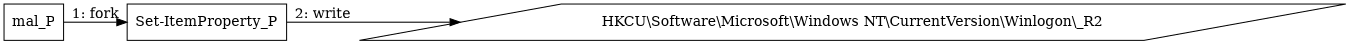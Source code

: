 digraph "T1547.004" {
rankdir="LR"
size="9"
fixedsize="false"
splines="true"
nodesep=0.3
ranksep=0
fontsize=10
overlap="scalexy"
engine= "neato"
	"mal_P" [node_type=Process shape=box]
	"Set-ItemProperty_P" [node_type=Process shape=box]
	"HKCU\\Software\\Microsoft\\Windows NT\\CurrentVersion\\Winlogon\\_R2" [node_type=Registry shape=parallelogram]
	"mal_P" -> "Set-ItemProperty_P" [label="1: fork"]
	"Set-ItemProperty_P" -> "HKCU\\Software\\Microsoft\\Windows NT\\CurrentVersion\\Winlogon\\_R2" [label="2: write"]
}
